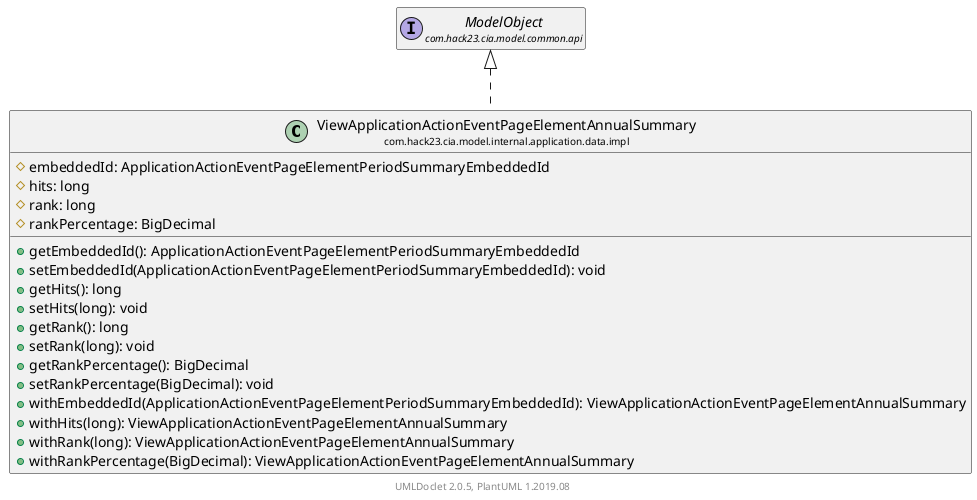 @startuml
    set namespaceSeparator none
    hide empty fields
    hide empty methods

    class "<size:14>ViewApplicationActionEventPageElementAnnualSummary\n<size:10>com.hack23.cia.model.internal.application.data.impl" as com.hack23.cia.model.internal.application.data.impl.ViewApplicationActionEventPageElementAnnualSummary [[ViewApplicationActionEventPageElementAnnualSummary.html]] {
        #embeddedId: ApplicationActionEventPageElementPeriodSummaryEmbeddedId
        #hits: long
        #rank: long
        #rankPercentage: BigDecimal
        +getEmbeddedId(): ApplicationActionEventPageElementPeriodSummaryEmbeddedId
        +setEmbeddedId(ApplicationActionEventPageElementPeriodSummaryEmbeddedId): void
        +getHits(): long
        +setHits(long): void
        +getRank(): long
        +setRank(long): void
        +getRankPercentage(): BigDecimal
        +setRankPercentage(BigDecimal): void
        +withEmbeddedId(ApplicationActionEventPageElementPeriodSummaryEmbeddedId): ViewApplicationActionEventPageElementAnnualSummary
        +withHits(long): ViewApplicationActionEventPageElementAnnualSummary
        +withRank(long): ViewApplicationActionEventPageElementAnnualSummary
        +withRankPercentage(BigDecimal): ViewApplicationActionEventPageElementAnnualSummary
    }

    interface "<size:14>ModelObject\n<size:10>com.hack23.cia.model.common.api" as com.hack23.cia.model.common.api.ModelObject

    com.hack23.cia.model.common.api.ModelObject <|.. com.hack23.cia.model.internal.application.data.impl.ViewApplicationActionEventPageElementAnnualSummary

    center footer UMLDoclet 2.0.5, PlantUML 1.2019.08
@enduml
